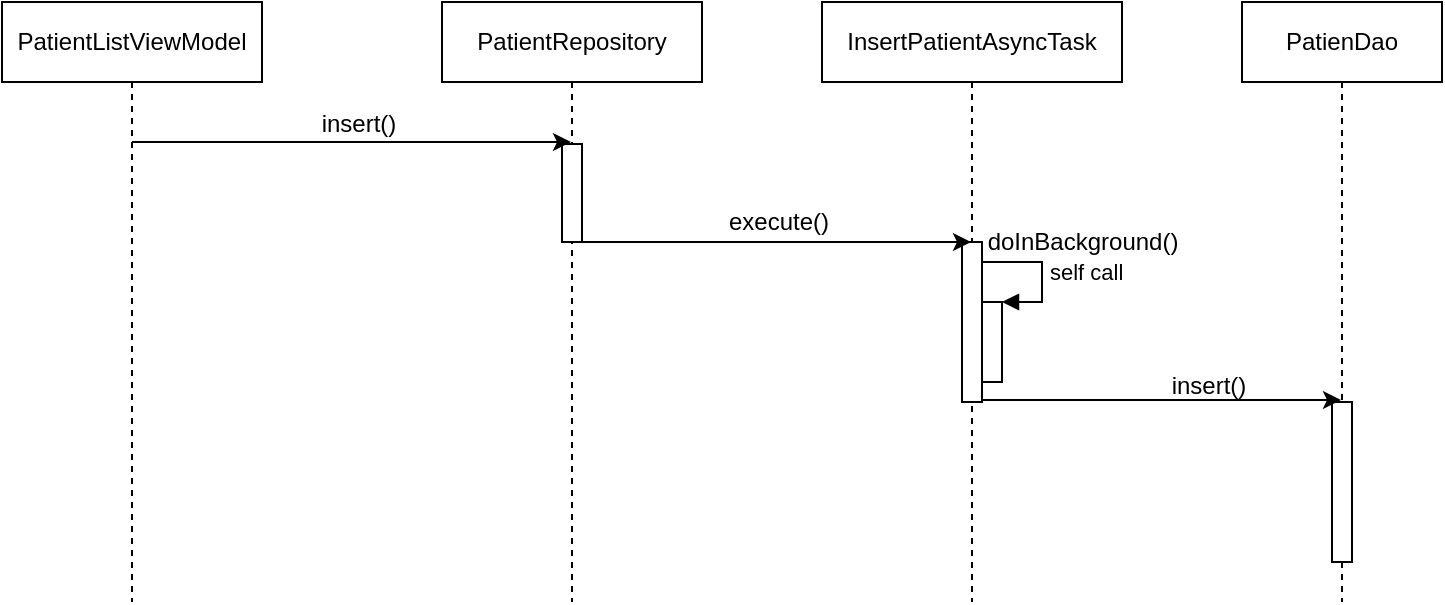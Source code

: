 <mxfile version="12.3.7" type="github" pages="1">
  <diagram id="zScRQJx_834QTceTxE3V" name="Page-1">
    <mxGraphModel dx="868" dy="460" grid="1" gridSize="10" guides="1" tooltips="1" connect="1" arrows="1" fold="1" page="1" pageScale="1" pageWidth="850" pageHeight="1100" math="0" shadow="0">
      <root>
        <mxCell id="0"/>
        <mxCell id="1" parent="0"/>
        <mxCell id="pUL4ByYUQVUMc9SNrKHf-1" value="PatientListViewModel" style="shape=umlLifeline;perimeter=lifelinePerimeter;whiteSpace=wrap;html=1;container=1;collapsible=0;recursiveResize=0;outlineConnect=0;" vertex="1" parent="1">
          <mxGeometry x="50" y="60" width="130" height="300" as="geometry"/>
        </mxCell>
        <mxCell id="pUL4ByYUQVUMc9SNrKHf-3" value="PatientRepository" style="shape=umlLifeline;perimeter=lifelinePerimeter;whiteSpace=wrap;html=1;container=1;collapsible=0;recursiveResize=0;outlineConnect=0;size=40;" vertex="1" parent="1">
          <mxGeometry x="270" y="60" width="130" height="300" as="geometry"/>
        </mxCell>
        <mxCell id="pUL4ByYUQVUMc9SNrKHf-8" value="" style="html=1;points=[];perimeter=orthogonalPerimeter;" vertex="1" parent="pUL4ByYUQVUMc9SNrKHf-3">
          <mxGeometry x="60" y="71" width="10" height="49" as="geometry"/>
        </mxCell>
        <mxCell id="pUL4ByYUQVUMc9SNrKHf-4" value="PatienDao" style="shape=umlLifeline;perimeter=lifelinePerimeter;whiteSpace=wrap;html=1;container=1;collapsible=0;recursiveResize=0;outlineConnect=0;" vertex="1" parent="1">
          <mxGeometry x="670" y="60" width="100" height="300" as="geometry"/>
        </mxCell>
        <mxCell id="pUL4ByYUQVUMc9SNrKHf-16" value="" style="html=1;points=[];perimeter=orthogonalPerimeter;" vertex="1" parent="pUL4ByYUQVUMc9SNrKHf-4">
          <mxGeometry x="45" y="200" width="10" height="80" as="geometry"/>
        </mxCell>
        <mxCell id="pUL4ByYUQVUMc9SNrKHf-5" value="" style="endArrow=classic;html=1;" edge="1" parent="1" source="pUL4ByYUQVUMc9SNrKHf-1" target="pUL4ByYUQVUMc9SNrKHf-3">
          <mxGeometry width="50" height="50" relative="1" as="geometry">
            <mxPoint x="190" y="260" as="sourcePoint"/>
            <mxPoint x="240" y="210" as="targetPoint"/>
            <Array as="points">
              <mxPoint x="260" y="130"/>
            </Array>
          </mxGeometry>
        </mxCell>
        <mxCell id="pUL4ByYUQVUMc9SNrKHf-6" value="InsertPatientAsyncTask" style="shape=umlLifeline;perimeter=lifelinePerimeter;whiteSpace=wrap;html=1;container=1;collapsible=0;recursiveResize=0;outlineConnect=0;" vertex="1" parent="1">
          <mxGeometry x="460" y="60" width="150" height="300" as="geometry"/>
        </mxCell>
        <mxCell id="pUL4ByYUQVUMc9SNrKHf-10" value="" style="html=1;points=[];perimeter=orthogonalPerimeter;" vertex="1" parent="pUL4ByYUQVUMc9SNrKHf-6">
          <mxGeometry x="70" y="120" width="10" height="80" as="geometry"/>
        </mxCell>
        <mxCell id="pUL4ByYUQVUMc9SNrKHf-11" value="" style="html=1;points=[];perimeter=orthogonalPerimeter;" vertex="1" parent="pUL4ByYUQVUMc9SNrKHf-6">
          <mxGeometry x="80" y="150" width="10" height="40" as="geometry"/>
        </mxCell>
        <mxCell id="pUL4ByYUQVUMc9SNrKHf-12" value="self call" style="edgeStyle=orthogonalEdgeStyle;html=1;align=left;spacingLeft=2;endArrow=block;rounded=0;entryX=1;entryY=0;exitX=1;exitY=0.125;exitDx=0;exitDy=0;exitPerimeter=0;" edge="1" target="pUL4ByYUQVUMc9SNrKHf-11" parent="pUL4ByYUQVUMc9SNrKHf-6" source="pUL4ByYUQVUMc9SNrKHf-10">
          <mxGeometry relative="1" as="geometry">
            <mxPoint x="85" y="130" as="sourcePoint"/>
            <Array as="points">
              <mxPoint x="110" y="130"/>
              <mxPoint x="110" y="150"/>
            </Array>
          </mxGeometry>
        </mxCell>
        <mxCell id="pUL4ByYUQVUMc9SNrKHf-7" value="insert()" style="text;html=1;align=center;verticalAlign=middle;resizable=0;points=[];;autosize=1;" vertex="1" parent="1">
          <mxGeometry x="203" y="111" width="50" height="20" as="geometry"/>
        </mxCell>
        <mxCell id="pUL4ByYUQVUMc9SNrKHf-9" value="" style="endArrow=classic;html=1;" edge="1" parent="1" source="pUL4ByYUQVUMc9SNrKHf-3" target="pUL4ByYUQVUMc9SNrKHf-6">
          <mxGeometry width="50" height="50" relative="1" as="geometry">
            <mxPoint x="370" y="230" as="sourcePoint"/>
            <mxPoint x="520" y="180" as="targetPoint"/>
            <Array as="points">
              <mxPoint x="470" y="180"/>
            </Array>
          </mxGeometry>
        </mxCell>
        <mxCell id="pUL4ByYUQVUMc9SNrKHf-14" value="doInBackground()" style="text;html=1;align=center;verticalAlign=middle;resizable=0;points=[];;autosize=1;" vertex="1" parent="1">
          <mxGeometry x="535" y="170" width="110" height="20" as="geometry"/>
        </mxCell>
        <mxCell id="pUL4ByYUQVUMc9SNrKHf-15" value="" style="endArrow=classic;html=1;" edge="1" parent="1">
          <mxGeometry width="50" height="50" relative="1" as="geometry">
            <mxPoint x="540" y="259" as="sourcePoint"/>
            <mxPoint x="719.5" y="259" as="targetPoint"/>
            <Array as="points">
              <mxPoint x="580" y="259"/>
              <mxPoint x="630" y="259"/>
              <mxPoint x="670" y="259"/>
            </Array>
          </mxGeometry>
        </mxCell>
        <mxCell id="pUL4ByYUQVUMc9SNrKHf-17" value="execute()" style="text;html=1;align=center;verticalAlign=middle;resizable=0;points=[];;autosize=1;" vertex="1" parent="1">
          <mxGeometry x="402.5" y="160" width="70" height="20" as="geometry"/>
        </mxCell>
        <mxCell id="pUL4ByYUQVUMc9SNrKHf-18" value="insert()" style="text;html=1;align=center;verticalAlign=middle;resizable=0;points=[];;autosize=1;" vertex="1" parent="1">
          <mxGeometry x="628" y="242" width="50" height="20" as="geometry"/>
        </mxCell>
      </root>
    </mxGraphModel>
  </diagram>
</mxfile>
